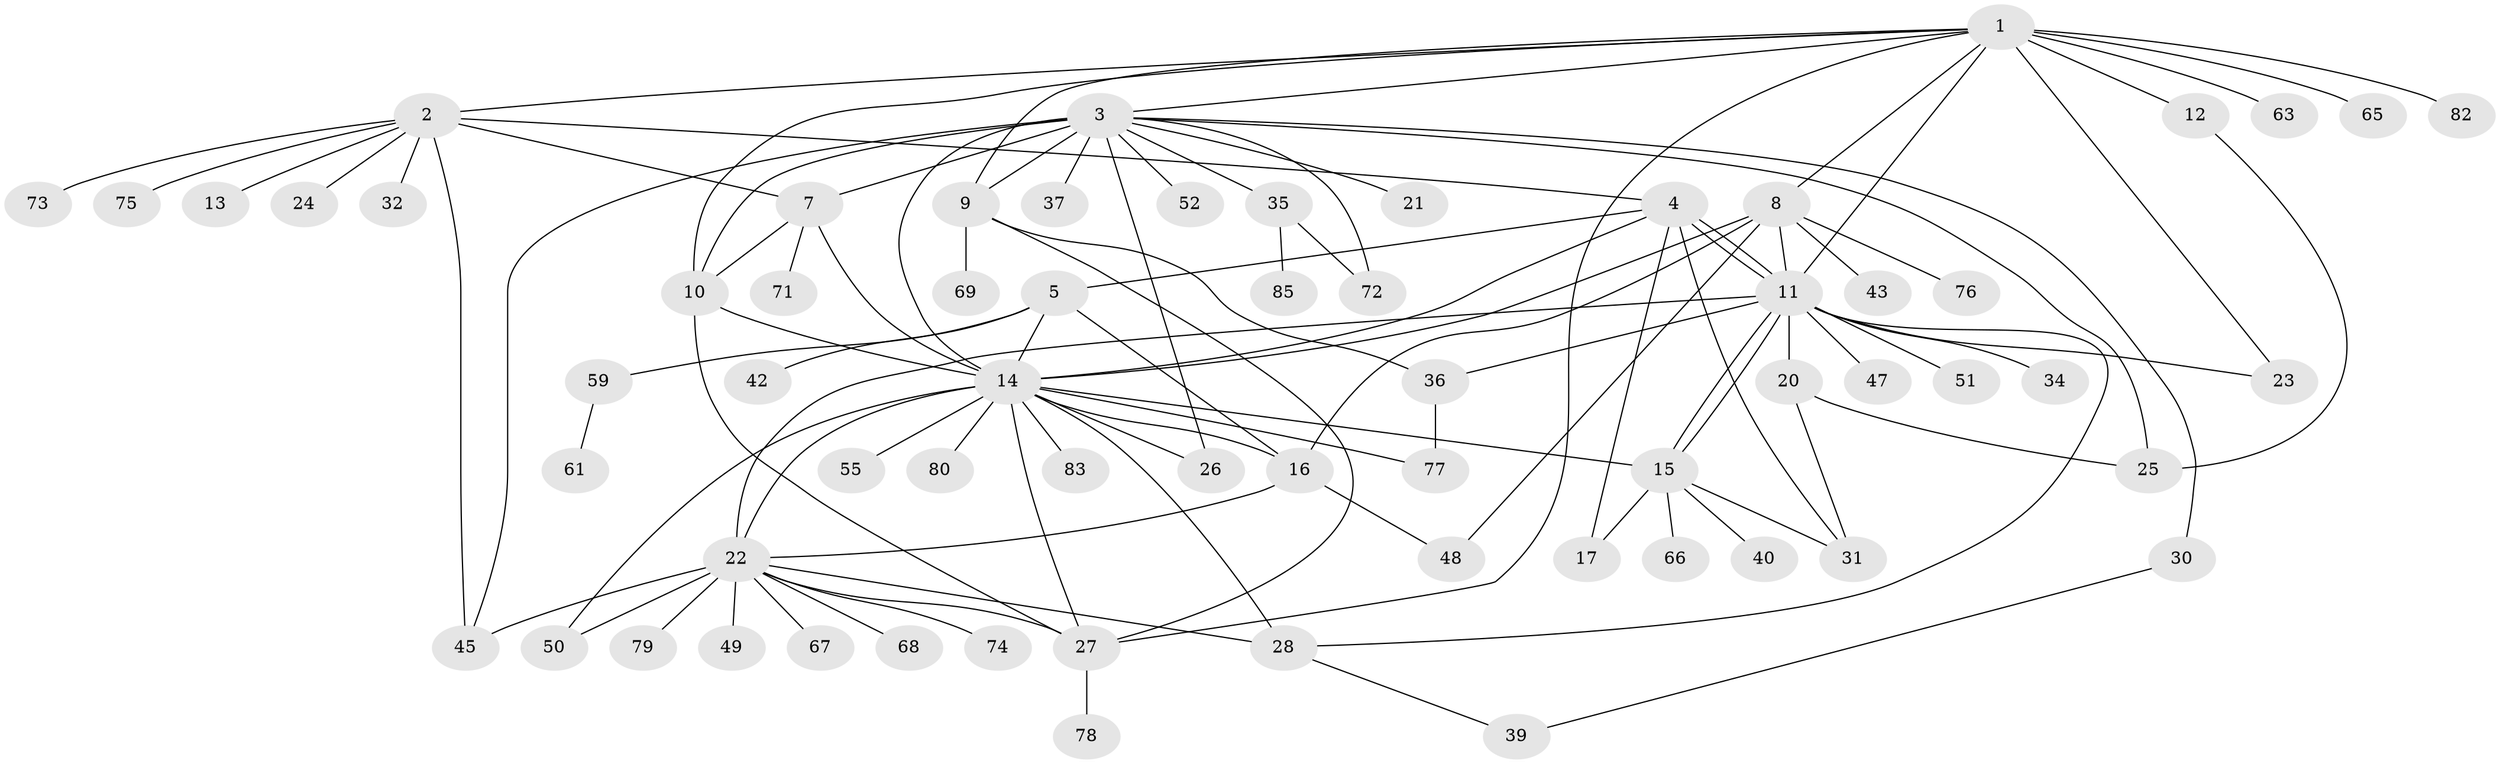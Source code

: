 // original degree distribution, {16: 0.011764705882352941, 9: 0.023529411764705882, 14: 0.011764705882352941, 6: 0.03529411764705882, 4: 0.058823529411764705, 5: 0.047058823529411764, 7: 0.047058823529411764, 10: 0.011764705882352941, 2: 0.15294117647058825, 1: 0.4470588235294118, 15: 0.011764705882352941, 3: 0.12941176470588237, 8: 0.011764705882352941}
// Generated by graph-tools (version 1.1) at 2025/11/02/27/25 16:11:15]
// undirected, 65 vertices, 103 edges
graph export_dot {
graph [start="1"]
  node [color=gray90,style=filled];
  1 [super="+81"];
  2 [super="+6"];
  3 [super="+64"];
  4;
  5 [super="+44"];
  7;
  8 [super="+18"];
  9 [super="+62"];
  10 [super="+53"];
  11 [super="+19"];
  12;
  13;
  14 [super="+29"];
  15 [super="+46"];
  16 [super="+54"];
  17 [super="+84"];
  20;
  21 [super="+58"];
  22 [super="+38"];
  23;
  24;
  25 [super="+57"];
  26;
  27 [super="+41"];
  28 [super="+56"];
  30;
  31 [super="+33"];
  32;
  34;
  35 [super="+70"];
  36;
  37;
  39;
  40;
  42;
  43;
  45;
  47;
  48;
  49;
  50 [super="+60"];
  51;
  52;
  55;
  59;
  61;
  63;
  65;
  66;
  67;
  68;
  69;
  71;
  72;
  73;
  74;
  75;
  76;
  77;
  78;
  79;
  80;
  82;
  83;
  85;
  1 -- 2 [weight=2];
  1 -- 3;
  1 -- 8;
  1 -- 9;
  1 -- 10;
  1 -- 11 [weight=2];
  1 -- 12;
  1 -- 23;
  1 -- 27;
  1 -- 63;
  1 -- 65;
  1 -- 82;
  2 -- 4;
  2 -- 7;
  2 -- 13;
  2 -- 24;
  2 -- 32;
  2 -- 45;
  2 -- 75;
  2 -- 73;
  3 -- 9 [weight=2];
  3 -- 14;
  3 -- 21;
  3 -- 25;
  3 -- 26;
  3 -- 30;
  3 -- 35;
  3 -- 37;
  3 -- 45;
  3 -- 52;
  3 -- 72;
  3 -- 7;
  3 -- 10 [weight=2];
  4 -- 5;
  4 -- 11 [weight=2];
  4 -- 11;
  4 -- 17;
  4 -- 31 [weight=2];
  4 -- 14;
  5 -- 14;
  5 -- 16;
  5 -- 42;
  5 -- 59;
  7 -- 10;
  7 -- 14;
  7 -- 71;
  8 -- 14;
  8 -- 48 [weight=2];
  8 -- 76;
  8 -- 43;
  8 -- 11;
  8 -- 16;
  9 -- 27;
  9 -- 36;
  9 -- 69;
  10 -- 14;
  10 -- 27;
  11 -- 15;
  11 -- 15;
  11 -- 20;
  11 -- 34;
  11 -- 51;
  11 -- 36;
  11 -- 47;
  11 -- 23;
  11 -- 28;
  11 -- 22;
  12 -- 25;
  14 -- 26;
  14 -- 27 [weight=2];
  14 -- 28;
  14 -- 55;
  14 -- 77;
  14 -- 80;
  14 -- 15;
  14 -- 22;
  14 -- 50;
  14 -- 83;
  14 -- 16;
  15 -- 40;
  15 -- 66;
  15 -- 31;
  15 -- 17;
  16 -- 22;
  16 -- 48;
  20 -- 25;
  20 -- 31;
  22 -- 49;
  22 -- 50;
  22 -- 68;
  22 -- 74;
  22 -- 79;
  22 -- 67;
  22 -- 27;
  22 -- 28;
  22 -- 45;
  27 -- 78;
  28 -- 39;
  30 -- 39;
  35 -- 85;
  35 -- 72;
  36 -- 77;
  59 -- 61;
}
